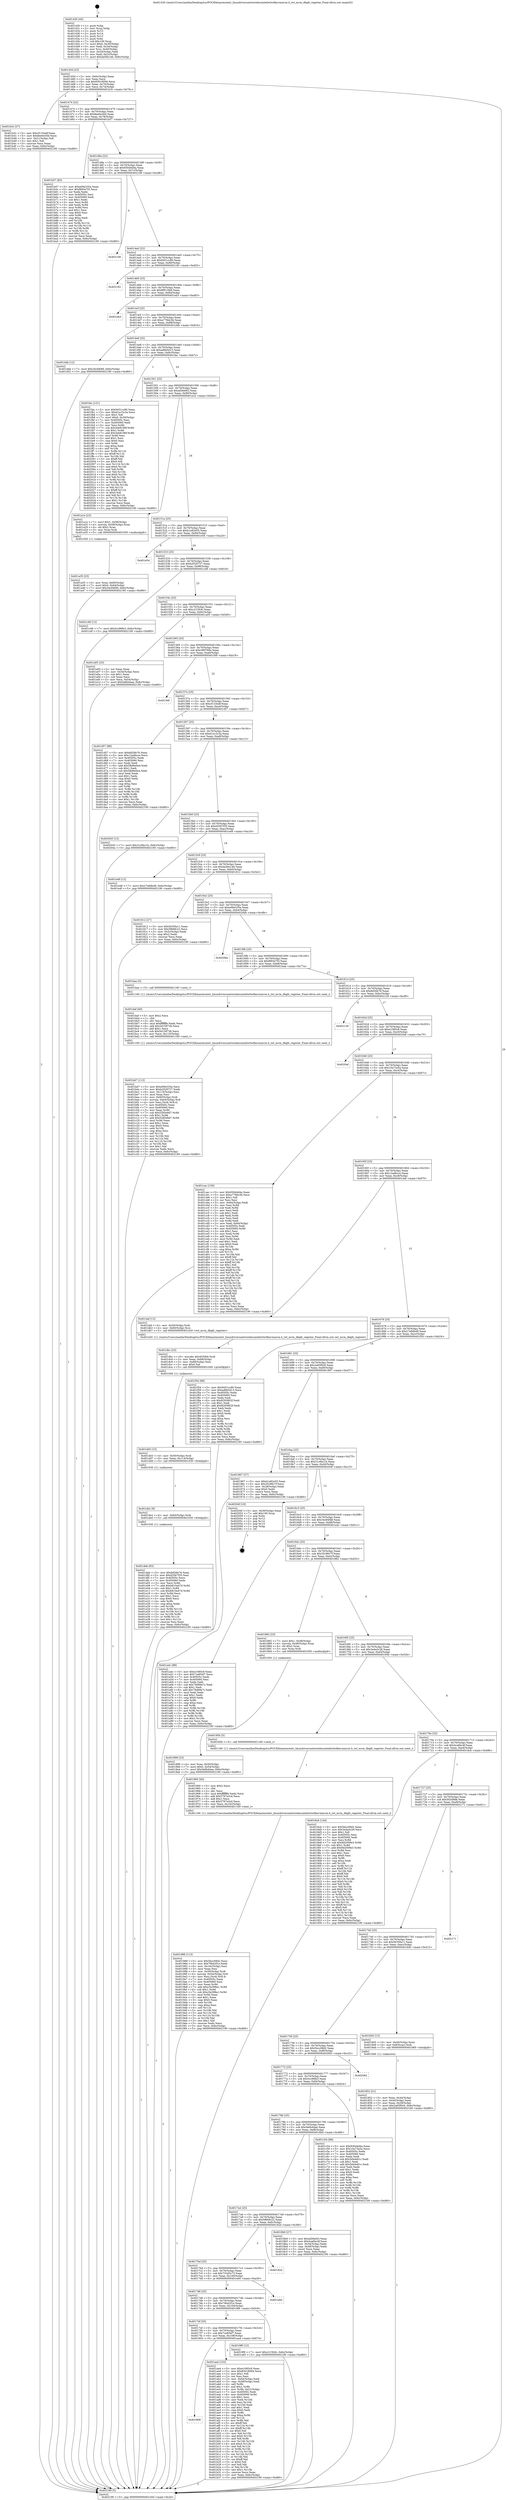 digraph "0x401430" {
  label = "0x401430 (/mnt/c/Users/mathe/Desktop/tcc/POCII/binaries/extr_linuxdriversnetwirelessinteliwlwifimvmmvm.h_iwl_mvm_dbgfs_register_Final-ollvm.out::main(0))"
  labelloc = "t"
  node[shape=record]

  Entry [label="",width=0.3,height=0.3,shape=circle,fillcolor=black,style=filled]
  "0x40145d" [label="{
     0x40145d [23]\l
     | [instrs]\l
     &nbsp;&nbsp;0x40145d \<+3\>: mov -0x6c(%rbp),%eax\l
     &nbsp;&nbsp;0x401460 \<+2\>: mov %eax,%ecx\l
     &nbsp;&nbsp;0x401462 \<+6\>: sub $0x83018094,%ecx\l
     &nbsp;&nbsp;0x401468 \<+3\>: mov %eax,-0x70(%rbp)\l
     &nbsp;&nbsp;0x40146b \<+3\>: mov %ecx,-0x74(%rbp)\l
     &nbsp;&nbsp;0x40146e \<+6\>: je 0000000000401b3c \<main+0x70c\>\l
  }"]
  "0x401b3c" [label="{
     0x401b3c [27]\l
     | [instrs]\l
     &nbsp;&nbsp;0x401b3c \<+5\>: mov $0xcf133edf,%eax\l
     &nbsp;&nbsp;0x401b41 \<+5\>: mov $0x8ee0e30d,%ecx\l
     &nbsp;&nbsp;0x401b46 \<+3\>: mov -0x21(%rbp),%dl\l
     &nbsp;&nbsp;0x401b49 \<+3\>: test $0x1,%dl\l
     &nbsp;&nbsp;0x401b4c \<+3\>: cmovne %ecx,%eax\l
     &nbsp;&nbsp;0x401b4f \<+3\>: mov %eax,-0x6c(%rbp)\l
     &nbsp;&nbsp;0x401b52 \<+5\>: jmp 0000000000402190 \<main+0xd60\>\l
  }"]
  "0x401474" [label="{
     0x401474 [22]\l
     | [instrs]\l
     &nbsp;&nbsp;0x401474 \<+5\>: jmp 0000000000401479 \<main+0x49\>\l
     &nbsp;&nbsp;0x401479 \<+3\>: mov -0x70(%rbp),%eax\l
     &nbsp;&nbsp;0x40147c \<+5\>: sub $0x8ee0e30d,%eax\l
     &nbsp;&nbsp;0x401481 \<+3\>: mov %eax,-0x78(%rbp)\l
     &nbsp;&nbsp;0x401484 \<+6\>: je 0000000000401b57 \<main+0x727\>\l
  }"]
  Exit [label="",width=0.3,height=0.3,shape=circle,fillcolor=black,style=filled,peripheries=2]
  "0x401b57" [label="{
     0x401b57 [83]\l
     | [instrs]\l
     &nbsp;&nbsp;0x401b57 \<+5\>: mov $0xe09e335a,%eax\l
     &nbsp;&nbsp;0x401b5c \<+5\>: mov $0xf893e7f3,%ecx\l
     &nbsp;&nbsp;0x401b61 \<+2\>: xor %edx,%edx\l
     &nbsp;&nbsp;0x401b63 \<+7\>: mov 0x40505c,%esi\l
     &nbsp;&nbsp;0x401b6a \<+7\>: mov 0x405060,%edi\l
     &nbsp;&nbsp;0x401b71 \<+3\>: sub $0x1,%edx\l
     &nbsp;&nbsp;0x401b74 \<+3\>: mov %esi,%r8d\l
     &nbsp;&nbsp;0x401b77 \<+3\>: add %edx,%r8d\l
     &nbsp;&nbsp;0x401b7a \<+4\>: imul %r8d,%esi\l
     &nbsp;&nbsp;0x401b7e \<+3\>: and $0x1,%esi\l
     &nbsp;&nbsp;0x401b81 \<+3\>: cmp $0x0,%esi\l
     &nbsp;&nbsp;0x401b84 \<+4\>: sete %r9b\l
     &nbsp;&nbsp;0x401b88 \<+3\>: cmp $0xa,%edi\l
     &nbsp;&nbsp;0x401b8b \<+4\>: setl %r10b\l
     &nbsp;&nbsp;0x401b8f \<+3\>: mov %r9b,%r11b\l
     &nbsp;&nbsp;0x401b92 \<+3\>: and %r10b,%r11b\l
     &nbsp;&nbsp;0x401b95 \<+3\>: xor %r10b,%r9b\l
     &nbsp;&nbsp;0x401b98 \<+3\>: or %r9b,%r11b\l
     &nbsp;&nbsp;0x401b9b \<+4\>: test $0x1,%r11b\l
     &nbsp;&nbsp;0x401b9f \<+3\>: cmovne %ecx,%eax\l
     &nbsp;&nbsp;0x401ba2 \<+3\>: mov %eax,-0x6c(%rbp)\l
     &nbsp;&nbsp;0x401ba5 \<+5\>: jmp 0000000000402190 \<main+0xd60\>\l
  }"]
  "0x40148a" [label="{
     0x40148a [22]\l
     | [instrs]\l
     &nbsp;&nbsp;0x40148a \<+5\>: jmp 000000000040148f \<main+0x5f\>\l
     &nbsp;&nbsp;0x40148f \<+3\>: mov -0x70(%rbp),%eax\l
     &nbsp;&nbsp;0x401492 \<+5\>: sub $0x930d4d4a,%eax\l
     &nbsp;&nbsp;0x401497 \<+3\>: mov %eax,-0x7c(%rbp)\l
     &nbsp;&nbsp;0x40149a \<+6\>: je 0000000000402108 \<main+0xcd8\>\l
  }"]
  "0x401deb" [label="{
     0x401deb [93]\l
     | [instrs]\l
     &nbsp;&nbsp;0x401deb \<+5\>: mov $0xfef26b76,%eax\l
     &nbsp;&nbsp;0x401df0 \<+5\>: mov $0xd3567f35,%esi\l
     &nbsp;&nbsp;0x401df5 \<+7\>: mov 0x40505c,%ecx\l
     &nbsp;&nbsp;0x401dfc \<+7\>: mov 0x405060,%edx\l
     &nbsp;&nbsp;0x401e03 \<+3\>: mov %ecx,%r8d\l
     &nbsp;&nbsp;0x401e06 \<+7\>: add $0xb810a47d,%r8d\l
     &nbsp;&nbsp;0x401e0d \<+4\>: sub $0x1,%r8d\l
     &nbsp;&nbsp;0x401e11 \<+7\>: sub $0xb810a47d,%r8d\l
     &nbsp;&nbsp;0x401e18 \<+4\>: imul %r8d,%ecx\l
     &nbsp;&nbsp;0x401e1c \<+3\>: and $0x1,%ecx\l
     &nbsp;&nbsp;0x401e1f \<+3\>: cmp $0x0,%ecx\l
     &nbsp;&nbsp;0x401e22 \<+4\>: sete %r9b\l
     &nbsp;&nbsp;0x401e26 \<+3\>: cmp $0xa,%edx\l
     &nbsp;&nbsp;0x401e29 \<+4\>: setl %r10b\l
     &nbsp;&nbsp;0x401e2d \<+3\>: mov %r9b,%r11b\l
     &nbsp;&nbsp;0x401e30 \<+3\>: and %r10b,%r11b\l
     &nbsp;&nbsp;0x401e33 \<+3\>: xor %r10b,%r9b\l
     &nbsp;&nbsp;0x401e36 \<+3\>: or %r9b,%r11b\l
     &nbsp;&nbsp;0x401e39 \<+4\>: test $0x1,%r11b\l
     &nbsp;&nbsp;0x401e3d \<+3\>: cmovne %esi,%eax\l
     &nbsp;&nbsp;0x401e40 \<+3\>: mov %eax,-0x6c(%rbp)\l
     &nbsp;&nbsp;0x401e43 \<+5\>: jmp 0000000000402190 \<main+0xd60\>\l
  }"]
  "0x402108" [label="{
     0x402108\l
  }", style=dashed]
  "0x4014a0" [label="{
     0x4014a0 [22]\l
     | [instrs]\l
     &nbsp;&nbsp;0x4014a0 \<+5\>: jmp 00000000004014a5 \<main+0x75\>\l
     &nbsp;&nbsp;0x4014a5 \<+3\>: mov -0x70(%rbp),%eax\l
     &nbsp;&nbsp;0x4014a8 \<+5\>: sub $0x9451cc80,%eax\l
     &nbsp;&nbsp;0x4014ad \<+3\>: mov %eax,-0x80(%rbp)\l
     &nbsp;&nbsp;0x4014b0 \<+6\>: je 0000000000402182 \<main+0xd52\>\l
  }"]
  "0x401de2" [label="{
     0x401de2 [9]\l
     | [instrs]\l
     &nbsp;&nbsp;0x401de2 \<+4\>: mov -0x60(%rbp),%rdi\l
     &nbsp;&nbsp;0x401de6 \<+5\>: call 0000000000401030 \<free@plt\>\l
     | [calls]\l
     &nbsp;&nbsp;0x401030 \{1\} (unknown)\l
  }"]
  "0x402182" [label="{
     0x402182\l
  }", style=dashed]
  "0x4014b6" [label="{
     0x4014b6 [25]\l
     | [instrs]\l
     &nbsp;&nbsp;0x4014b6 \<+5\>: jmp 00000000004014bb \<main+0x8b\>\l
     &nbsp;&nbsp;0x4014bb \<+3\>: mov -0x70(%rbp),%eax\l
     &nbsp;&nbsp;0x4014be \<+5\>: sub $0x9f913fe9,%eax\l
     &nbsp;&nbsp;0x4014c3 \<+6\>: mov %eax,-0x84(%rbp)\l
     &nbsp;&nbsp;0x4014c9 \<+6\>: je 0000000000401eb3 \<main+0xa83\>\l
  }"]
  "0x401dd3" [label="{
     0x401dd3 [15]\l
     | [instrs]\l
     &nbsp;&nbsp;0x401dd3 \<+4\>: mov -0x50(%rbp),%rdi\l
     &nbsp;&nbsp;0x401dd7 \<+6\>: mov %eax,-0x114(%rbp)\l
     &nbsp;&nbsp;0x401ddd \<+5\>: call 0000000000401030 \<free@plt\>\l
     | [calls]\l
     &nbsp;&nbsp;0x401030 \{1\} (unknown)\l
  }"]
  "0x401eb3" [label="{
     0x401eb3\l
  }", style=dashed]
  "0x4014cf" [label="{
     0x4014cf [25]\l
     | [instrs]\l
     &nbsp;&nbsp;0x4014cf \<+5\>: jmp 00000000004014d4 \<main+0xa4\>\l
     &nbsp;&nbsp;0x4014d4 \<+3\>: mov -0x70(%rbp),%eax\l
     &nbsp;&nbsp;0x4014d7 \<+5\>: sub $0xa778dc3b,%eax\l
     &nbsp;&nbsp;0x4014dc \<+6\>: mov %eax,-0x88(%rbp)\l
     &nbsp;&nbsp;0x4014e2 \<+6\>: je 0000000000401d4b \<main+0x91b\>\l
  }"]
  "0x401dbc" [label="{
     0x401dbc [23]\l
     | [instrs]\l
     &nbsp;&nbsp;0x401dbc \<+10\>: movabs $0x4030b6,%rdi\l
     &nbsp;&nbsp;0x401dc6 \<+3\>: mov %eax,-0x68(%rbp)\l
     &nbsp;&nbsp;0x401dc9 \<+3\>: mov -0x68(%rbp),%esi\l
     &nbsp;&nbsp;0x401dcc \<+2\>: mov $0x0,%al\l
     &nbsp;&nbsp;0x401dce \<+5\>: call 0000000000401040 \<printf@plt\>\l
     | [calls]\l
     &nbsp;&nbsp;0x401040 \{1\} (unknown)\l
  }"]
  "0x401d4b" [label="{
     0x401d4b [12]\l
     | [instrs]\l
     &nbsp;&nbsp;0x401d4b \<+7\>: movl $0x34c94f48,-0x6c(%rbp)\l
     &nbsp;&nbsp;0x401d52 \<+5\>: jmp 0000000000402190 \<main+0xd60\>\l
  }"]
  "0x4014e8" [label="{
     0x4014e8 [25]\l
     | [instrs]\l
     &nbsp;&nbsp;0x4014e8 \<+5\>: jmp 00000000004014ed \<main+0xbd\>\l
     &nbsp;&nbsp;0x4014ed \<+3\>: mov -0x70(%rbp),%eax\l
     &nbsp;&nbsp;0x4014f0 \<+5\>: sub $0xad6b5d13,%eax\l
     &nbsp;&nbsp;0x4014f5 \<+6\>: mov %eax,-0x8c(%rbp)\l
     &nbsp;&nbsp;0x4014fb \<+6\>: je 0000000000401fac \<main+0xb7c\>\l
  }"]
  "0x401bd7" [label="{
     0x401bd7 [113]\l
     | [instrs]\l
     &nbsp;&nbsp;0x401bd7 \<+5\>: mov $0xe09e335a,%ecx\l
     &nbsp;&nbsp;0x401bdc \<+5\>: mov $0xb2029727,%edx\l
     &nbsp;&nbsp;0x401be1 \<+6\>: mov -0x110(%rbp),%esi\l
     &nbsp;&nbsp;0x401be7 \<+3\>: imul %eax,%esi\l
     &nbsp;&nbsp;0x401bea \<+4\>: mov -0x60(%rbp),%rdi\l
     &nbsp;&nbsp;0x401bee \<+4\>: movslq -0x64(%rbp),%r8\l
     &nbsp;&nbsp;0x401bf2 \<+4\>: mov %esi,(%rdi,%r8,4)\l
     &nbsp;&nbsp;0x401bf6 \<+7\>: mov 0x40505c,%eax\l
     &nbsp;&nbsp;0x401bfd \<+7\>: mov 0x405060,%esi\l
     &nbsp;&nbsp;0x401c04 \<+3\>: mov %eax,%r9d\l
     &nbsp;&nbsp;0x401c07 \<+7\>: sub $0x5285e9d7,%r9d\l
     &nbsp;&nbsp;0x401c0e \<+4\>: sub $0x1,%r9d\l
     &nbsp;&nbsp;0x401c12 \<+7\>: add $0x5285e9d7,%r9d\l
     &nbsp;&nbsp;0x401c19 \<+4\>: imul %r9d,%eax\l
     &nbsp;&nbsp;0x401c1d \<+3\>: and $0x1,%eax\l
     &nbsp;&nbsp;0x401c20 \<+3\>: cmp $0x0,%eax\l
     &nbsp;&nbsp;0x401c23 \<+4\>: sete %r10b\l
     &nbsp;&nbsp;0x401c27 \<+3\>: cmp $0xa,%esi\l
     &nbsp;&nbsp;0x401c2a \<+4\>: setl %r11b\l
     &nbsp;&nbsp;0x401c2e \<+3\>: mov %r10b,%bl\l
     &nbsp;&nbsp;0x401c31 \<+3\>: and %r11b,%bl\l
     &nbsp;&nbsp;0x401c34 \<+3\>: xor %r11b,%r10b\l
     &nbsp;&nbsp;0x401c37 \<+3\>: or %r10b,%bl\l
     &nbsp;&nbsp;0x401c3a \<+3\>: test $0x1,%bl\l
     &nbsp;&nbsp;0x401c3d \<+3\>: cmovne %edx,%ecx\l
     &nbsp;&nbsp;0x401c40 \<+3\>: mov %ecx,-0x6c(%rbp)\l
     &nbsp;&nbsp;0x401c43 \<+5\>: jmp 0000000000402190 \<main+0xd60\>\l
  }"]
  "0x401fac" [label="{
     0x401fac [151]\l
     | [instrs]\l
     &nbsp;&nbsp;0x401fac \<+5\>: mov $0x9451cc80,%eax\l
     &nbsp;&nbsp;0x401fb1 \<+5\>: mov $0xd1a15c3a,%ecx\l
     &nbsp;&nbsp;0x401fb6 \<+2\>: mov $0x1,%dl\l
     &nbsp;&nbsp;0x401fb8 \<+7\>: movl $0x0,-0x30(%rbp)\l
     &nbsp;&nbsp;0x401fbf \<+7\>: mov 0x40505c,%esi\l
     &nbsp;&nbsp;0x401fc6 \<+7\>: mov 0x405060,%edi\l
     &nbsp;&nbsp;0x401fcd \<+3\>: mov %esi,%r8d\l
     &nbsp;&nbsp;0x401fd0 \<+7\>: sub $0x3eb8196f,%r8d\l
     &nbsp;&nbsp;0x401fd7 \<+4\>: sub $0x1,%r8d\l
     &nbsp;&nbsp;0x401fdb \<+7\>: add $0x3eb8196f,%r8d\l
     &nbsp;&nbsp;0x401fe2 \<+4\>: imul %r8d,%esi\l
     &nbsp;&nbsp;0x401fe6 \<+3\>: and $0x1,%esi\l
     &nbsp;&nbsp;0x401fe9 \<+3\>: cmp $0x0,%esi\l
     &nbsp;&nbsp;0x401fec \<+4\>: sete %r9b\l
     &nbsp;&nbsp;0x401ff0 \<+3\>: cmp $0xa,%edi\l
     &nbsp;&nbsp;0x401ff3 \<+4\>: setl %r10b\l
     &nbsp;&nbsp;0x401ff7 \<+3\>: mov %r9b,%r11b\l
     &nbsp;&nbsp;0x401ffa \<+4\>: xor $0xff,%r11b\l
     &nbsp;&nbsp;0x401ffe \<+3\>: mov %r10b,%bl\l
     &nbsp;&nbsp;0x402001 \<+3\>: xor $0xff,%bl\l
     &nbsp;&nbsp;0x402004 \<+3\>: xor $0x0,%dl\l
     &nbsp;&nbsp;0x402007 \<+3\>: mov %r11b,%r14b\l
     &nbsp;&nbsp;0x40200a \<+4\>: and $0x0,%r14b\l
     &nbsp;&nbsp;0x40200e \<+3\>: and %dl,%r9b\l
     &nbsp;&nbsp;0x402011 \<+3\>: mov %bl,%r15b\l
     &nbsp;&nbsp;0x402014 \<+4\>: and $0x0,%r15b\l
     &nbsp;&nbsp;0x402018 \<+3\>: and %dl,%r10b\l
     &nbsp;&nbsp;0x40201b \<+3\>: or %r9b,%r14b\l
     &nbsp;&nbsp;0x40201e \<+3\>: or %r10b,%r15b\l
     &nbsp;&nbsp;0x402021 \<+3\>: xor %r15b,%r14b\l
     &nbsp;&nbsp;0x402024 \<+3\>: or %bl,%r11b\l
     &nbsp;&nbsp;0x402027 \<+4\>: xor $0xff,%r11b\l
     &nbsp;&nbsp;0x40202b \<+3\>: or $0x0,%dl\l
     &nbsp;&nbsp;0x40202e \<+3\>: and %dl,%r11b\l
     &nbsp;&nbsp;0x402031 \<+3\>: or %r11b,%r14b\l
     &nbsp;&nbsp;0x402034 \<+4\>: test $0x1,%r14b\l
     &nbsp;&nbsp;0x402038 \<+3\>: cmovne %ecx,%eax\l
     &nbsp;&nbsp;0x40203b \<+3\>: mov %eax,-0x6c(%rbp)\l
     &nbsp;&nbsp;0x40203e \<+5\>: jmp 0000000000402190 \<main+0xd60\>\l
  }"]
  "0x401501" [label="{
     0x401501 [25]\l
     | [instrs]\l
     &nbsp;&nbsp;0x401501 \<+5\>: jmp 0000000000401506 \<main+0xd6\>\l
     &nbsp;&nbsp;0x401506 \<+3\>: mov -0x70(%rbp),%eax\l
     &nbsp;&nbsp;0x401509 \<+5\>: sub $0xaf26ef43,%eax\l
     &nbsp;&nbsp;0x40150e \<+6\>: mov %eax,-0x90(%rbp)\l
     &nbsp;&nbsp;0x401514 \<+6\>: je 0000000000401a1e \<main+0x5ee\>\l
  }"]
  "0x401baf" [label="{
     0x401baf [40]\l
     | [instrs]\l
     &nbsp;&nbsp;0x401baf \<+5\>: mov $0x2,%ecx\l
     &nbsp;&nbsp;0x401bb4 \<+1\>: cltd\l
     &nbsp;&nbsp;0x401bb5 \<+2\>: idiv %ecx\l
     &nbsp;&nbsp;0x401bb7 \<+6\>: imul $0xfffffffe,%edx,%ecx\l
     &nbsp;&nbsp;0x401bbd \<+6\>: add $0x5d158736,%ecx\l
     &nbsp;&nbsp;0x401bc3 \<+3\>: add $0x1,%ecx\l
     &nbsp;&nbsp;0x401bc6 \<+6\>: sub $0x5d158736,%ecx\l
     &nbsp;&nbsp;0x401bcc \<+6\>: mov %ecx,-0x110(%rbp)\l
     &nbsp;&nbsp;0x401bd2 \<+5\>: call 0000000000401160 \<next_i\>\l
     | [calls]\l
     &nbsp;&nbsp;0x401160 \{1\} (/mnt/c/Users/mathe/Desktop/tcc/POCII/binaries/extr_linuxdriversnetwirelessinteliwlwifimvmmvm.h_iwl_mvm_dbgfs_register_Final-ollvm.out::next_i)\l
  }"]
  "0x401a1e" [label="{
     0x401a1e [23]\l
     | [instrs]\l
     &nbsp;&nbsp;0x401a1e \<+7\>: movl $0x1,-0x58(%rbp)\l
     &nbsp;&nbsp;0x401a25 \<+4\>: movslq -0x58(%rbp),%rax\l
     &nbsp;&nbsp;0x401a29 \<+4\>: shl $0x2,%rax\l
     &nbsp;&nbsp;0x401a2d \<+3\>: mov %rax,%rdi\l
     &nbsp;&nbsp;0x401a30 \<+5\>: call 0000000000401050 \<malloc@plt\>\l
     | [calls]\l
     &nbsp;&nbsp;0x401050 \{1\} (unknown)\l
  }"]
  "0x40151a" [label="{
     0x40151a [25]\l
     | [instrs]\l
     &nbsp;&nbsp;0x40151a \<+5\>: jmp 000000000040151f \<main+0xef\>\l
     &nbsp;&nbsp;0x40151f \<+3\>: mov -0x70(%rbp),%eax\l
     &nbsp;&nbsp;0x401522 \<+5\>: sub $0xb1a82e55,%eax\l
     &nbsp;&nbsp;0x401527 \<+6\>: mov %eax,-0x94(%rbp)\l
     &nbsp;&nbsp;0x40152d \<+6\>: je 0000000000401e54 \<main+0xa24\>\l
  }"]
  "0x401808" [label="{
     0x401808\l
  }", style=dashed]
  "0x401e54" [label="{
     0x401e54\l
  }", style=dashed]
  "0x401533" [label="{
     0x401533 [25]\l
     | [instrs]\l
     &nbsp;&nbsp;0x401533 \<+5\>: jmp 0000000000401538 \<main+0x108\>\l
     &nbsp;&nbsp;0x401538 \<+3\>: mov -0x70(%rbp),%eax\l
     &nbsp;&nbsp;0x40153b \<+5\>: sub $0xb2029727,%eax\l
     &nbsp;&nbsp;0x401540 \<+6\>: mov %eax,-0x98(%rbp)\l
     &nbsp;&nbsp;0x401546 \<+6\>: je 0000000000401c48 \<main+0x818\>\l
  }"]
  "0x401aa4" [label="{
     0x401aa4 [152]\l
     | [instrs]\l
     &nbsp;&nbsp;0x401aa4 \<+5\>: mov $0xe1085c9,%eax\l
     &nbsp;&nbsp;0x401aa9 \<+5\>: mov $0x83018094,%ecx\l
     &nbsp;&nbsp;0x401aae \<+2\>: mov $0x1,%dl\l
     &nbsp;&nbsp;0x401ab0 \<+2\>: xor %esi,%esi\l
     &nbsp;&nbsp;0x401ab2 \<+3\>: mov -0x64(%rbp),%edi\l
     &nbsp;&nbsp;0x401ab5 \<+3\>: cmp -0x58(%rbp),%edi\l
     &nbsp;&nbsp;0x401ab8 \<+4\>: setl %r8b\l
     &nbsp;&nbsp;0x401abc \<+4\>: and $0x1,%r8b\l
     &nbsp;&nbsp;0x401ac0 \<+4\>: mov %r8b,-0x21(%rbp)\l
     &nbsp;&nbsp;0x401ac4 \<+7\>: mov 0x40505c,%edi\l
     &nbsp;&nbsp;0x401acb \<+8\>: mov 0x405060,%r9d\l
     &nbsp;&nbsp;0x401ad3 \<+3\>: sub $0x1,%esi\l
     &nbsp;&nbsp;0x401ad6 \<+3\>: mov %edi,%r10d\l
     &nbsp;&nbsp;0x401ad9 \<+3\>: add %esi,%r10d\l
     &nbsp;&nbsp;0x401adc \<+4\>: imul %r10d,%edi\l
     &nbsp;&nbsp;0x401ae0 \<+3\>: and $0x1,%edi\l
     &nbsp;&nbsp;0x401ae3 \<+3\>: cmp $0x0,%edi\l
     &nbsp;&nbsp;0x401ae6 \<+4\>: sete %r8b\l
     &nbsp;&nbsp;0x401aea \<+4\>: cmp $0xa,%r9d\l
     &nbsp;&nbsp;0x401aee \<+4\>: setl %r11b\l
     &nbsp;&nbsp;0x401af2 \<+3\>: mov %r8b,%bl\l
     &nbsp;&nbsp;0x401af5 \<+3\>: xor $0xff,%bl\l
     &nbsp;&nbsp;0x401af8 \<+3\>: mov %r11b,%r14b\l
     &nbsp;&nbsp;0x401afb \<+4\>: xor $0xff,%r14b\l
     &nbsp;&nbsp;0x401aff \<+3\>: xor $0x0,%dl\l
     &nbsp;&nbsp;0x401b02 \<+3\>: mov %bl,%r15b\l
     &nbsp;&nbsp;0x401b05 \<+4\>: and $0x0,%r15b\l
     &nbsp;&nbsp;0x401b09 \<+3\>: and %dl,%r8b\l
     &nbsp;&nbsp;0x401b0c \<+3\>: mov %r14b,%r12b\l
     &nbsp;&nbsp;0x401b0f \<+4\>: and $0x0,%r12b\l
     &nbsp;&nbsp;0x401b13 \<+3\>: and %dl,%r11b\l
     &nbsp;&nbsp;0x401b16 \<+3\>: or %r8b,%r15b\l
     &nbsp;&nbsp;0x401b19 \<+3\>: or %r11b,%r12b\l
     &nbsp;&nbsp;0x401b1c \<+3\>: xor %r12b,%r15b\l
     &nbsp;&nbsp;0x401b1f \<+3\>: or %r14b,%bl\l
     &nbsp;&nbsp;0x401b22 \<+3\>: xor $0xff,%bl\l
     &nbsp;&nbsp;0x401b25 \<+3\>: or $0x0,%dl\l
     &nbsp;&nbsp;0x401b28 \<+2\>: and %dl,%bl\l
     &nbsp;&nbsp;0x401b2a \<+3\>: or %bl,%r15b\l
     &nbsp;&nbsp;0x401b2d \<+4\>: test $0x1,%r15b\l
     &nbsp;&nbsp;0x401b31 \<+3\>: cmovne %ecx,%eax\l
     &nbsp;&nbsp;0x401b34 \<+3\>: mov %eax,-0x6c(%rbp)\l
     &nbsp;&nbsp;0x401b37 \<+5\>: jmp 0000000000402190 \<main+0xd60\>\l
  }"]
  "0x401c48" [label="{
     0x401c48 [12]\l
     | [instrs]\l
     &nbsp;&nbsp;0x401c48 \<+7\>: movl $0x5cc96fe3,-0x6c(%rbp)\l
     &nbsp;&nbsp;0x401c4f \<+5\>: jmp 0000000000402190 \<main+0xd60\>\l
  }"]
  "0x40154c" [label="{
     0x40154c [25]\l
     | [instrs]\l
     &nbsp;&nbsp;0x40154c \<+5\>: jmp 0000000000401551 \<main+0x121\>\l
     &nbsp;&nbsp;0x401551 \<+3\>: mov -0x70(%rbp),%eax\l
     &nbsp;&nbsp;0x401554 \<+5\>: sub $0xc215fcfc,%eax\l
     &nbsp;&nbsp;0x401559 \<+6\>: mov %eax,-0x9c(%rbp)\l
     &nbsp;&nbsp;0x40155f \<+6\>: je 0000000000401a05 \<main+0x5d5\>\l
  }"]
  "0x401a35" [label="{
     0x401a35 [23]\l
     | [instrs]\l
     &nbsp;&nbsp;0x401a35 \<+4\>: mov %rax,-0x60(%rbp)\l
     &nbsp;&nbsp;0x401a39 \<+7\>: movl $0x0,-0x64(%rbp)\l
     &nbsp;&nbsp;0x401a40 \<+7\>: movl $0x34c94f48,-0x6c(%rbp)\l
     &nbsp;&nbsp;0x401a47 \<+5\>: jmp 0000000000402190 \<main+0xd60\>\l
  }"]
  "0x401a05" [label="{
     0x401a05 [25]\l
     | [instrs]\l
     &nbsp;&nbsp;0x401a05 \<+2\>: xor %eax,%eax\l
     &nbsp;&nbsp;0x401a07 \<+3\>: mov -0x54(%rbp),%ecx\l
     &nbsp;&nbsp;0x401a0a \<+3\>: sub $0x1,%eax\l
     &nbsp;&nbsp;0x401a0d \<+2\>: sub %eax,%ecx\l
     &nbsp;&nbsp;0x401a0f \<+3\>: mov %ecx,-0x54(%rbp)\l
     &nbsp;&nbsp;0x401a12 \<+7\>: movl $0x5e6b44ae,-0x6c(%rbp)\l
     &nbsp;&nbsp;0x401a19 \<+5\>: jmp 0000000000402190 \<main+0xd60\>\l
  }"]
  "0x401565" [label="{
     0x401565 [25]\l
     | [instrs]\l
     &nbsp;&nbsp;0x401565 \<+5\>: jmp 000000000040156a \<main+0x13a\>\l
     &nbsp;&nbsp;0x40156a \<+3\>: mov -0x70(%rbp),%eax\l
     &nbsp;&nbsp;0x40156d \<+5\>: sub $0xc99f780e,%eax\l
     &nbsp;&nbsp;0x401572 \<+6\>: mov %eax,-0xa0(%rbp)\l
     &nbsp;&nbsp;0x401578 \<+6\>: je 0000000000401f48 \<main+0xb18\>\l
  }"]
  "0x4017ef" [label="{
     0x4017ef [25]\l
     | [instrs]\l
     &nbsp;&nbsp;0x4017ef \<+5\>: jmp 00000000004017f4 \<main+0x3c4\>\l
     &nbsp;&nbsp;0x4017f4 \<+3\>: mov -0x70(%rbp),%eax\l
     &nbsp;&nbsp;0x4017f7 \<+5\>: sub $0x7ce85ef7,%eax\l
     &nbsp;&nbsp;0x4017fc \<+6\>: mov %eax,-0x108(%rbp)\l
     &nbsp;&nbsp;0x401802 \<+6\>: je 0000000000401aa4 \<main+0x674\>\l
  }"]
  "0x401f48" [label="{
     0x401f48\l
  }", style=dashed]
  "0x40157e" [label="{
     0x40157e [25]\l
     | [instrs]\l
     &nbsp;&nbsp;0x40157e \<+5\>: jmp 0000000000401583 \<main+0x153\>\l
     &nbsp;&nbsp;0x401583 \<+3\>: mov -0x70(%rbp),%eax\l
     &nbsp;&nbsp;0x401586 \<+5\>: sub $0xcf133edf,%eax\l
     &nbsp;&nbsp;0x40158b \<+6\>: mov %eax,-0xa4(%rbp)\l
     &nbsp;&nbsp;0x401591 \<+6\>: je 0000000000401d57 \<main+0x927\>\l
  }"]
  "0x4019f9" [label="{
     0x4019f9 [12]\l
     | [instrs]\l
     &nbsp;&nbsp;0x4019f9 \<+7\>: movl $0xc215fcfc,-0x6c(%rbp)\l
     &nbsp;&nbsp;0x401a00 \<+5\>: jmp 0000000000402190 \<main+0xd60\>\l
  }"]
  "0x401d57" [label="{
     0x401d57 [88]\l
     | [instrs]\l
     &nbsp;&nbsp;0x401d57 \<+5\>: mov $0xfef26b76,%eax\l
     &nbsp;&nbsp;0x401d5c \<+5\>: mov $0x12adbcce,%ecx\l
     &nbsp;&nbsp;0x401d61 \<+7\>: mov 0x40505c,%edx\l
     &nbsp;&nbsp;0x401d68 \<+7\>: mov 0x405060,%esi\l
     &nbsp;&nbsp;0x401d6f \<+2\>: mov %edx,%edi\l
     &nbsp;&nbsp;0x401d71 \<+6\>: add $0x58d9e0e4,%edi\l
     &nbsp;&nbsp;0x401d77 \<+3\>: sub $0x1,%edi\l
     &nbsp;&nbsp;0x401d7a \<+6\>: sub $0x58d9e0e4,%edi\l
     &nbsp;&nbsp;0x401d80 \<+3\>: imul %edi,%edx\l
     &nbsp;&nbsp;0x401d83 \<+3\>: and $0x1,%edx\l
     &nbsp;&nbsp;0x401d86 \<+3\>: cmp $0x0,%edx\l
     &nbsp;&nbsp;0x401d89 \<+4\>: sete %r8b\l
     &nbsp;&nbsp;0x401d8d \<+3\>: cmp $0xa,%esi\l
     &nbsp;&nbsp;0x401d90 \<+4\>: setl %r9b\l
     &nbsp;&nbsp;0x401d94 \<+3\>: mov %r8b,%r10b\l
     &nbsp;&nbsp;0x401d97 \<+3\>: and %r9b,%r10b\l
     &nbsp;&nbsp;0x401d9a \<+3\>: xor %r9b,%r8b\l
     &nbsp;&nbsp;0x401d9d \<+3\>: or %r8b,%r10b\l
     &nbsp;&nbsp;0x401da0 \<+4\>: test $0x1,%r10b\l
     &nbsp;&nbsp;0x401da4 \<+3\>: cmovne %ecx,%eax\l
     &nbsp;&nbsp;0x401da7 \<+3\>: mov %eax,-0x6c(%rbp)\l
     &nbsp;&nbsp;0x401daa \<+5\>: jmp 0000000000402190 \<main+0xd60\>\l
  }"]
  "0x401597" [label="{
     0x401597 [25]\l
     | [instrs]\l
     &nbsp;&nbsp;0x401597 \<+5\>: jmp 000000000040159c \<main+0x16c\>\l
     &nbsp;&nbsp;0x40159c \<+3\>: mov -0x70(%rbp),%eax\l
     &nbsp;&nbsp;0x40159f \<+5\>: sub $0xd1a15c3a,%eax\l
     &nbsp;&nbsp;0x4015a4 \<+6\>: mov %eax,-0xa8(%rbp)\l
     &nbsp;&nbsp;0x4015aa \<+6\>: je 0000000000402043 \<main+0xc13\>\l
  }"]
  "0x4017d6" [label="{
     0x4017d6 [25]\l
     | [instrs]\l
     &nbsp;&nbsp;0x4017d6 \<+5\>: jmp 00000000004017db \<main+0x3ab\>\l
     &nbsp;&nbsp;0x4017db \<+3\>: mov -0x70(%rbp),%eax\l
     &nbsp;&nbsp;0x4017de \<+5\>: sub $0x79b42f1e,%eax\l
     &nbsp;&nbsp;0x4017e3 \<+6\>: mov %eax,-0x104(%rbp)\l
     &nbsp;&nbsp;0x4017e9 \<+6\>: je 00000000004019f9 \<main+0x5c9\>\l
  }"]
  "0x402043" [label="{
     0x402043 [12]\l
     | [instrs]\l
     &nbsp;&nbsp;0x402043 \<+7\>: movl $0x31c6bc1b,-0x6c(%rbp)\l
     &nbsp;&nbsp;0x40204a \<+5\>: jmp 0000000000402190 \<main+0xd60\>\l
  }"]
  "0x4015b0" [label="{
     0x4015b0 [25]\l
     | [instrs]\l
     &nbsp;&nbsp;0x4015b0 \<+5\>: jmp 00000000004015b5 \<main+0x185\>\l
     &nbsp;&nbsp;0x4015b5 \<+3\>: mov -0x70(%rbp),%eax\l
     &nbsp;&nbsp;0x4015b8 \<+5\>: sub $0xd3567f35,%eax\l
     &nbsp;&nbsp;0x4015bd \<+6\>: mov %eax,-0xac(%rbp)\l
     &nbsp;&nbsp;0x4015c3 \<+6\>: je 0000000000401e48 \<main+0xa18\>\l
  }"]
  "0x401e60" [label="{
     0x401e60\l
  }", style=dashed]
  "0x401e48" [label="{
     0x401e48 [12]\l
     | [instrs]\l
     &nbsp;&nbsp;0x401e48 \<+7\>: movl $0x27e8db49,-0x6c(%rbp)\l
     &nbsp;&nbsp;0x401e4f \<+5\>: jmp 0000000000402190 \<main+0xd60\>\l
  }"]
  "0x4015c9" [label="{
     0x4015c9 [25]\l
     | [instrs]\l
     &nbsp;&nbsp;0x4015c9 \<+5\>: jmp 00000000004015ce \<main+0x19e\>\l
     &nbsp;&nbsp;0x4015ce \<+3\>: mov -0x70(%rbp),%eax\l
     &nbsp;&nbsp;0x4015d1 \<+5\>: sub $0xda56e146,%eax\l
     &nbsp;&nbsp;0x4015d6 \<+6\>: mov %eax,-0xb0(%rbp)\l
     &nbsp;&nbsp;0x4015dc \<+6\>: je 0000000000401812 \<main+0x3e2\>\l
  }"]
  "0x4017bd" [label="{
     0x4017bd [25]\l
     | [instrs]\l
     &nbsp;&nbsp;0x4017bd \<+5\>: jmp 00000000004017c2 \<main+0x392\>\l
     &nbsp;&nbsp;0x4017c2 \<+3\>: mov -0x70(%rbp),%eax\l
     &nbsp;&nbsp;0x4017c5 \<+5\>: sub $0x732d5c73,%eax\l
     &nbsp;&nbsp;0x4017ca \<+6\>: mov %eax,-0x100(%rbp)\l
     &nbsp;&nbsp;0x4017d0 \<+6\>: je 0000000000401e60 \<main+0xa30\>\l
  }"]
  "0x401812" [label="{
     0x401812 [27]\l
     | [instrs]\l
     &nbsp;&nbsp;0x401812 \<+5\>: mov $0x5b35fa11,%eax\l
     &nbsp;&nbsp;0x401817 \<+5\>: mov $0x5f669c22,%ecx\l
     &nbsp;&nbsp;0x40181c \<+3\>: mov -0x2c(%rbp),%edx\l
     &nbsp;&nbsp;0x40181f \<+3\>: cmp $0x2,%edx\l
     &nbsp;&nbsp;0x401822 \<+3\>: cmovne %ecx,%eax\l
     &nbsp;&nbsp;0x401825 \<+3\>: mov %eax,-0x6c(%rbp)\l
     &nbsp;&nbsp;0x401828 \<+5\>: jmp 0000000000402190 \<main+0xd60\>\l
  }"]
  "0x4015e2" [label="{
     0x4015e2 [25]\l
     | [instrs]\l
     &nbsp;&nbsp;0x4015e2 \<+5\>: jmp 00000000004015e7 \<main+0x1b7\>\l
     &nbsp;&nbsp;0x4015e7 \<+3\>: mov -0x70(%rbp),%eax\l
     &nbsp;&nbsp;0x4015ea \<+5\>: sub $0xe09e335a,%eax\l
     &nbsp;&nbsp;0x4015ef \<+6\>: mov %eax,-0xb4(%rbp)\l
     &nbsp;&nbsp;0x4015f5 \<+6\>: je 00000000004020bb \<main+0xc8b\>\l
  }"]
  "0x402190" [label="{
     0x402190 [5]\l
     | [instrs]\l
     &nbsp;&nbsp;0x402190 \<+5\>: jmp 000000000040145d \<main+0x2d\>\l
  }"]
  "0x401430" [label="{
     0x401430 [45]\l
     | [instrs]\l
     &nbsp;&nbsp;0x401430 \<+1\>: push %rbp\l
     &nbsp;&nbsp;0x401431 \<+3\>: mov %rsp,%rbp\l
     &nbsp;&nbsp;0x401434 \<+2\>: push %r15\l
     &nbsp;&nbsp;0x401436 \<+2\>: push %r14\l
     &nbsp;&nbsp;0x401438 \<+2\>: push %r12\l
     &nbsp;&nbsp;0x40143a \<+1\>: push %rbx\l
     &nbsp;&nbsp;0x40143b \<+7\>: sub $0x100,%rsp\l
     &nbsp;&nbsp;0x401442 \<+7\>: movl $0x0,-0x30(%rbp)\l
     &nbsp;&nbsp;0x401449 \<+3\>: mov %edi,-0x34(%rbp)\l
     &nbsp;&nbsp;0x40144c \<+4\>: mov %rsi,-0x40(%rbp)\l
     &nbsp;&nbsp;0x401450 \<+3\>: mov -0x34(%rbp),%edi\l
     &nbsp;&nbsp;0x401453 \<+3\>: mov %edi,-0x2c(%rbp)\l
     &nbsp;&nbsp;0x401456 \<+7\>: movl $0xda56e146,-0x6c(%rbp)\l
  }"]
  "0x40182d" [label="{
     0x40182d\l
  }", style=dashed]
  "0x4020bb" [label="{
     0x4020bb\l
  }", style=dashed]
  "0x4015fb" [label="{
     0x4015fb [25]\l
     | [instrs]\l
     &nbsp;&nbsp;0x4015fb \<+5\>: jmp 0000000000401600 \<main+0x1d0\>\l
     &nbsp;&nbsp;0x401600 \<+3\>: mov -0x70(%rbp),%eax\l
     &nbsp;&nbsp;0x401603 \<+5\>: sub $0xf893e7f3,%eax\l
     &nbsp;&nbsp;0x401608 \<+6\>: mov %eax,-0xb8(%rbp)\l
     &nbsp;&nbsp;0x40160e \<+6\>: je 0000000000401baa \<main+0x77a\>\l
  }"]
  "0x401988" [label="{
     0x401988 [113]\l
     | [instrs]\l
     &nbsp;&nbsp;0x401988 \<+5\>: mov $0x5bcc08d2,%ecx\l
     &nbsp;&nbsp;0x40198d \<+5\>: mov $0x79b42f1e,%edx\l
     &nbsp;&nbsp;0x401992 \<+6\>: mov -0x10c(%rbp),%esi\l
     &nbsp;&nbsp;0x401998 \<+3\>: imul %eax,%esi\l
     &nbsp;&nbsp;0x40199b \<+4\>: mov -0x50(%rbp),%rdi\l
     &nbsp;&nbsp;0x40199f \<+4\>: movslq -0x54(%rbp),%r8\l
     &nbsp;&nbsp;0x4019a3 \<+4\>: mov %esi,(%rdi,%r8,4)\l
     &nbsp;&nbsp;0x4019a7 \<+7\>: mov 0x40505c,%eax\l
     &nbsp;&nbsp;0x4019ae \<+7\>: mov 0x405060,%esi\l
     &nbsp;&nbsp;0x4019b5 \<+3\>: mov %eax,%r9d\l
     &nbsp;&nbsp;0x4019b8 \<+7\>: add $0xc5e398a1,%r9d\l
     &nbsp;&nbsp;0x4019bf \<+4\>: sub $0x1,%r9d\l
     &nbsp;&nbsp;0x4019c3 \<+7\>: sub $0xc5e398a1,%r9d\l
     &nbsp;&nbsp;0x4019ca \<+4\>: imul %r9d,%eax\l
     &nbsp;&nbsp;0x4019ce \<+3\>: and $0x1,%eax\l
     &nbsp;&nbsp;0x4019d1 \<+3\>: cmp $0x0,%eax\l
     &nbsp;&nbsp;0x4019d4 \<+4\>: sete %r10b\l
     &nbsp;&nbsp;0x4019d8 \<+3\>: cmp $0xa,%esi\l
     &nbsp;&nbsp;0x4019db \<+4\>: setl %r11b\l
     &nbsp;&nbsp;0x4019df \<+3\>: mov %r10b,%bl\l
     &nbsp;&nbsp;0x4019e2 \<+3\>: and %r11b,%bl\l
     &nbsp;&nbsp;0x4019e5 \<+3\>: xor %r11b,%r10b\l
     &nbsp;&nbsp;0x4019e8 \<+3\>: or %r10b,%bl\l
     &nbsp;&nbsp;0x4019eb \<+3\>: test $0x1,%bl\l
     &nbsp;&nbsp;0x4019ee \<+3\>: cmovne %edx,%ecx\l
     &nbsp;&nbsp;0x4019f1 \<+3\>: mov %ecx,-0x6c(%rbp)\l
     &nbsp;&nbsp;0x4019f4 \<+5\>: jmp 0000000000402190 \<main+0xd60\>\l
  }"]
  "0x401baa" [label="{
     0x401baa [5]\l
     | [instrs]\l
     &nbsp;&nbsp;0x401baa \<+5\>: call 0000000000401160 \<next_i\>\l
     | [calls]\l
     &nbsp;&nbsp;0x401160 \{1\} (/mnt/c/Users/mathe/Desktop/tcc/POCII/binaries/extr_linuxdriversnetwirelessinteliwlwifimvmmvm.h_iwl_mvm_dbgfs_register_Final-ollvm.out::next_i)\l
  }"]
  "0x401614" [label="{
     0x401614 [25]\l
     | [instrs]\l
     &nbsp;&nbsp;0x401614 \<+5\>: jmp 0000000000401619 \<main+0x1e9\>\l
     &nbsp;&nbsp;0x401619 \<+3\>: mov -0x70(%rbp),%eax\l
     &nbsp;&nbsp;0x40161c \<+5\>: sub $0xfef26b76,%eax\l
     &nbsp;&nbsp;0x401621 \<+6\>: mov %eax,-0xbc(%rbp)\l
     &nbsp;&nbsp;0x401627 \<+6\>: je 0000000000402129 \<main+0xcf9\>\l
  }"]
  "0x401960" [label="{
     0x401960 [40]\l
     | [instrs]\l
     &nbsp;&nbsp;0x401960 \<+5\>: mov $0x2,%ecx\l
     &nbsp;&nbsp;0x401965 \<+1\>: cltd\l
     &nbsp;&nbsp;0x401966 \<+2\>: idiv %ecx\l
     &nbsp;&nbsp;0x401968 \<+6\>: imul $0xfffffffe,%edx,%ecx\l
     &nbsp;&nbsp;0x40196e \<+6\>: add $0x5797a3cd,%ecx\l
     &nbsp;&nbsp;0x401974 \<+3\>: add $0x1,%ecx\l
     &nbsp;&nbsp;0x401977 \<+6\>: sub $0x5797a3cd,%ecx\l
     &nbsp;&nbsp;0x40197d \<+6\>: mov %ecx,-0x10c(%rbp)\l
     &nbsp;&nbsp;0x401983 \<+5\>: call 0000000000401160 \<next_i\>\l
     | [calls]\l
     &nbsp;&nbsp;0x401160 \{1\} (/mnt/c/Users/mathe/Desktop/tcc/POCII/binaries/extr_linuxdriversnetwirelessinteliwlwifimvmmvm.h_iwl_mvm_dbgfs_register_Final-ollvm.out::next_i)\l
  }"]
  "0x402129" [label="{
     0x402129\l
  }", style=dashed]
  "0x40162d" [label="{
     0x40162d [25]\l
     | [instrs]\l
     &nbsp;&nbsp;0x40162d \<+5\>: jmp 0000000000401632 \<main+0x202\>\l
     &nbsp;&nbsp;0x401632 \<+3\>: mov -0x70(%rbp),%eax\l
     &nbsp;&nbsp;0x401635 \<+5\>: sub $0xe1085c9,%eax\l
     &nbsp;&nbsp;0x40163a \<+6\>: mov %eax,-0xc0(%rbp)\l
     &nbsp;&nbsp;0x401640 \<+6\>: je 00000000004020af \<main+0xc7f\>\l
  }"]
  "0x4017a4" [label="{
     0x4017a4 [25]\l
     | [instrs]\l
     &nbsp;&nbsp;0x4017a4 \<+5\>: jmp 00000000004017a9 \<main+0x379\>\l
     &nbsp;&nbsp;0x4017a9 \<+3\>: mov -0x70(%rbp),%eax\l
     &nbsp;&nbsp;0x4017ac \<+5\>: sub $0x5f669c22,%eax\l
     &nbsp;&nbsp;0x4017b1 \<+6\>: mov %eax,-0xfc(%rbp)\l
     &nbsp;&nbsp;0x4017b7 \<+6\>: je 000000000040182d \<main+0x3fd\>\l
  }"]
  "0x4020af" [label="{
     0x4020af\l
  }", style=dashed]
  "0x401646" [label="{
     0x401646 [25]\l
     | [instrs]\l
     &nbsp;&nbsp;0x401646 \<+5\>: jmp 000000000040164b \<main+0x21b\>\l
     &nbsp;&nbsp;0x40164b \<+3\>: mov -0x70(%rbp),%eax\l
     &nbsp;&nbsp;0x40164e \<+5\>: sub $0x10a73a5a,%eax\l
     &nbsp;&nbsp;0x401653 \<+6\>: mov %eax,-0xc4(%rbp)\l
     &nbsp;&nbsp;0x401659 \<+6\>: je 0000000000401cac \<main+0x87c\>\l
  }"]
  "0x4018b0" [label="{
     0x4018b0 [27]\l
     | [instrs]\l
     &nbsp;&nbsp;0x4018b0 \<+5\>: mov $0xaf26ef43,%eax\l
     &nbsp;&nbsp;0x4018b5 \<+5\>: mov $0x4ca6bc4f,%ecx\l
     &nbsp;&nbsp;0x4018ba \<+3\>: mov -0x54(%rbp),%edx\l
     &nbsp;&nbsp;0x4018bd \<+3\>: cmp -0x48(%rbp),%edx\l
     &nbsp;&nbsp;0x4018c0 \<+3\>: cmovl %ecx,%eax\l
     &nbsp;&nbsp;0x4018c3 \<+3\>: mov %eax,-0x6c(%rbp)\l
     &nbsp;&nbsp;0x4018c6 \<+5\>: jmp 0000000000402190 \<main+0xd60\>\l
  }"]
  "0x401cac" [label="{
     0x401cac [159]\l
     | [instrs]\l
     &nbsp;&nbsp;0x401cac \<+5\>: mov $0x930d4d4a,%eax\l
     &nbsp;&nbsp;0x401cb1 \<+5\>: mov $0xa778dc3b,%ecx\l
     &nbsp;&nbsp;0x401cb6 \<+2\>: mov $0x1,%dl\l
     &nbsp;&nbsp;0x401cb8 \<+2\>: xor %esi,%esi\l
     &nbsp;&nbsp;0x401cba \<+3\>: mov -0x64(%rbp),%edi\l
     &nbsp;&nbsp;0x401cbd \<+3\>: mov %esi,%r8d\l
     &nbsp;&nbsp;0x401cc0 \<+3\>: sub %edi,%r8d\l
     &nbsp;&nbsp;0x401cc3 \<+2\>: mov %esi,%edi\l
     &nbsp;&nbsp;0x401cc5 \<+3\>: sub $0x1,%edi\l
     &nbsp;&nbsp;0x401cc8 \<+3\>: add %edi,%r8d\l
     &nbsp;&nbsp;0x401ccb \<+2\>: mov %esi,%edi\l
     &nbsp;&nbsp;0x401ccd \<+3\>: sub %r8d,%edi\l
     &nbsp;&nbsp;0x401cd0 \<+3\>: mov %edi,-0x64(%rbp)\l
     &nbsp;&nbsp;0x401cd3 \<+7\>: mov 0x40505c,%edi\l
     &nbsp;&nbsp;0x401cda \<+8\>: mov 0x405060,%r8d\l
     &nbsp;&nbsp;0x401ce2 \<+3\>: sub $0x1,%esi\l
     &nbsp;&nbsp;0x401ce5 \<+3\>: mov %edi,%r9d\l
     &nbsp;&nbsp;0x401ce8 \<+3\>: add %esi,%r9d\l
     &nbsp;&nbsp;0x401ceb \<+4\>: imul %r9d,%edi\l
     &nbsp;&nbsp;0x401cef \<+3\>: and $0x1,%edi\l
     &nbsp;&nbsp;0x401cf2 \<+3\>: cmp $0x0,%edi\l
     &nbsp;&nbsp;0x401cf5 \<+4\>: sete %r10b\l
     &nbsp;&nbsp;0x401cf9 \<+4\>: cmp $0xa,%r8d\l
     &nbsp;&nbsp;0x401cfd \<+4\>: setl %r11b\l
     &nbsp;&nbsp;0x401d01 \<+3\>: mov %r10b,%bl\l
     &nbsp;&nbsp;0x401d04 \<+3\>: xor $0xff,%bl\l
     &nbsp;&nbsp;0x401d07 \<+3\>: mov %r11b,%r14b\l
     &nbsp;&nbsp;0x401d0a \<+4\>: xor $0xff,%r14b\l
     &nbsp;&nbsp;0x401d0e \<+3\>: xor $0x1,%dl\l
     &nbsp;&nbsp;0x401d11 \<+3\>: mov %bl,%r15b\l
     &nbsp;&nbsp;0x401d14 \<+4\>: and $0xff,%r15b\l
     &nbsp;&nbsp;0x401d18 \<+3\>: and %dl,%r10b\l
     &nbsp;&nbsp;0x401d1b \<+3\>: mov %r14b,%r12b\l
     &nbsp;&nbsp;0x401d1e \<+4\>: and $0xff,%r12b\l
     &nbsp;&nbsp;0x401d22 \<+3\>: and %dl,%r11b\l
     &nbsp;&nbsp;0x401d25 \<+3\>: or %r10b,%r15b\l
     &nbsp;&nbsp;0x401d28 \<+3\>: or %r11b,%r12b\l
     &nbsp;&nbsp;0x401d2b \<+3\>: xor %r12b,%r15b\l
     &nbsp;&nbsp;0x401d2e \<+3\>: or %r14b,%bl\l
     &nbsp;&nbsp;0x401d31 \<+3\>: xor $0xff,%bl\l
     &nbsp;&nbsp;0x401d34 \<+3\>: or $0x1,%dl\l
     &nbsp;&nbsp;0x401d37 \<+2\>: and %dl,%bl\l
     &nbsp;&nbsp;0x401d39 \<+3\>: or %bl,%r15b\l
     &nbsp;&nbsp;0x401d3c \<+4\>: test $0x1,%r15b\l
     &nbsp;&nbsp;0x401d40 \<+3\>: cmovne %ecx,%eax\l
     &nbsp;&nbsp;0x401d43 \<+3\>: mov %eax,-0x6c(%rbp)\l
     &nbsp;&nbsp;0x401d46 \<+5\>: jmp 0000000000402190 \<main+0xd60\>\l
  }"]
  "0x40165f" [label="{
     0x40165f [25]\l
     | [instrs]\l
     &nbsp;&nbsp;0x40165f \<+5\>: jmp 0000000000401664 \<main+0x234\>\l
     &nbsp;&nbsp;0x401664 \<+3\>: mov -0x70(%rbp),%eax\l
     &nbsp;&nbsp;0x401667 \<+5\>: sub $0x12adbcce,%eax\l
     &nbsp;&nbsp;0x40166c \<+6\>: mov %eax,-0xc8(%rbp)\l
     &nbsp;&nbsp;0x401672 \<+6\>: je 0000000000401daf \<main+0x97f\>\l
  }"]
  "0x40178b" [label="{
     0x40178b [25]\l
     | [instrs]\l
     &nbsp;&nbsp;0x40178b \<+5\>: jmp 0000000000401790 \<main+0x360\>\l
     &nbsp;&nbsp;0x401790 \<+3\>: mov -0x70(%rbp),%eax\l
     &nbsp;&nbsp;0x401793 \<+5\>: sub $0x5e6b44ae,%eax\l
     &nbsp;&nbsp;0x401798 \<+6\>: mov %eax,-0xf8(%rbp)\l
     &nbsp;&nbsp;0x40179e \<+6\>: je 00000000004018b0 \<main+0x480\>\l
  }"]
  "0x401daf" [label="{
     0x401daf [13]\l
     | [instrs]\l
     &nbsp;&nbsp;0x401daf \<+4\>: mov -0x50(%rbp),%rdi\l
     &nbsp;&nbsp;0x401db3 \<+4\>: mov -0x60(%rbp),%rsi\l
     &nbsp;&nbsp;0x401db7 \<+5\>: call 0000000000401420 \<iwl_mvm_dbgfs_register\>\l
     | [calls]\l
     &nbsp;&nbsp;0x401420 \{1\} (/mnt/c/Users/mathe/Desktop/tcc/POCII/binaries/extr_linuxdriversnetwirelessinteliwlwifimvmmvm.h_iwl_mvm_dbgfs_register_Final-ollvm.out::iwl_mvm_dbgfs_register)\l
  }"]
  "0x401678" [label="{
     0x401678 [25]\l
     | [instrs]\l
     &nbsp;&nbsp;0x401678 \<+5\>: jmp 000000000040167d \<main+0x24d\>\l
     &nbsp;&nbsp;0x40167d \<+3\>: mov -0x70(%rbp),%eax\l
     &nbsp;&nbsp;0x401680 \<+5\>: sub $0x27e8db49,%eax\l
     &nbsp;&nbsp;0x401685 \<+6\>: mov %eax,-0xcc(%rbp)\l
     &nbsp;&nbsp;0x40168b \<+6\>: je 0000000000401f54 \<main+0xb24\>\l
  }"]
  "0x401c54" [label="{
     0x401c54 [88]\l
     | [instrs]\l
     &nbsp;&nbsp;0x401c54 \<+5\>: mov $0x930d4d4a,%eax\l
     &nbsp;&nbsp;0x401c59 \<+5\>: mov $0x10a73a5a,%ecx\l
     &nbsp;&nbsp;0x401c5e \<+7\>: mov 0x40505c,%edx\l
     &nbsp;&nbsp;0x401c65 \<+7\>: mov 0x405060,%esi\l
     &nbsp;&nbsp;0x401c6c \<+2\>: mov %edx,%edi\l
     &nbsp;&nbsp;0x401c6e \<+6\>: sub $0x5d44e81c,%edi\l
     &nbsp;&nbsp;0x401c74 \<+3\>: sub $0x1,%edi\l
     &nbsp;&nbsp;0x401c77 \<+6\>: add $0x5d44e81c,%edi\l
     &nbsp;&nbsp;0x401c7d \<+3\>: imul %edi,%edx\l
     &nbsp;&nbsp;0x401c80 \<+3\>: and $0x1,%edx\l
     &nbsp;&nbsp;0x401c83 \<+3\>: cmp $0x0,%edx\l
     &nbsp;&nbsp;0x401c86 \<+4\>: sete %r8b\l
     &nbsp;&nbsp;0x401c8a \<+3\>: cmp $0xa,%esi\l
     &nbsp;&nbsp;0x401c8d \<+4\>: setl %r9b\l
     &nbsp;&nbsp;0x401c91 \<+3\>: mov %r8b,%r10b\l
     &nbsp;&nbsp;0x401c94 \<+3\>: and %r9b,%r10b\l
     &nbsp;&nbsp;0x401c97 \<+3\>: xor %r9b,%r8b\l
     &nbsp;&nbsp;0x401c9a \<+3\>: or %r8b,%r10b\l
     &nbsp;&nbsp;0x401c9d \<+4\>: test $0x1,%r10b\l
     &nbsp;&nbsp;0x401ca1 \<+3\>: cmovne %ecx,%eax\l
     &nbsp;&nbsp;0x401ca4 \<+3\>: mov %eax,-0x6c(%rbp)\l
     &nbsp;&nbsp;0x401ca7 \<+5\>: jmp 0000000000402190 \<main+0xd60\>\l
  }"]
  "0x401f54" [label="{
     0x401f54 [88]\l
     | [instrs]\l
     &nbsp;&nbsp;0x401f54 \<+5\>: mov $0x9451cc80,%eax\l
     &nbsp;&nbsp;0x401f59 \<+5\>: mov $0xad6b5d13,%ecx\l
     &nbsp;&nbsp;0x401f5e \<+7\>: mov 0x40505c,%edx\l
     &nbsp;&nbsp;0x401f65 \<+7\>: mov 0x405060,%esi\l
     &nbsp;&nbsp;0x401f6c \<+2\>: mov %edx,%edi\l
     &nbsp;&nbsp;0x401f6e \<+6\>: sub $0x8293802f,%edi\l
     &nbsp;&nbsp;0x401f74 \<+3\>: sub $0x1,%edi\l
     &nbsp;&nbsp;0x401f77 \<+6\>: add $0x8293802f,%edi\l
     &nbsp;&nbsp;0x401f7d \<+3\>: imul %edi,%edx\l
     &nbsp;&nbsp;0x401f80 \<+3\>: and $0x1,%edx\l
     &nbsp;&nbsp;0x401f83 \<+3\>: cmp $0x0,%edx\l
     &nbsp;&nbsp;0x401f86 \<+4\>: sete %r8b\l
     &nbsp;&nbsp;0x401f8a \<+3\>: cmp $0xa,%esi\l
     &nbsp;&nbsp;0x401f8d \<+4\>: setl %r9b\l
     &nbsp;&nbsp;0x401f91 \<+3\>: mov %r8b,%r10b\l
     &nbsp;&nbsp;0x401f94 \<+3\>: and %r9b,%r10b\l
     &nbsp;&nbsp;0x401f97 \<+3\>: xor %r9b,%r8b\l
     &nbsp;&nbsp;0x401f9a \<+3\>: or %r8b,%r10b\l
     &nbsp;&nbsp;0x401f9d \<+4\>: test $0x1,%r10b\l
     &nbsp;&nbsp;0x401fa1 \<+3\>: cmovne %ecx,%eax\l
     &nbsp;&nbsp;0x401fa4 \<+3\>: mov %eax,-0x6c(%rbp)\l
     &nbsp;&nbsp;0x401fa7 \<+5\>: jmp 0000000000402190 \<main+0xd60\>\l
  }"]
  "0x401691" [label="{
     0x401691 [25]\l
     | [instrs]\l
     &nbsp;&nbsp;0x401691 \<+5\>: jmp 0000000000401696 \<main+0x266\>\l
     &nbsp;&nbsp;0x401696 \<+3\>: mov -0x70(%rbp),%eax\l
     &nbsp;&nbsp;0x401699 \<+5\>: sub $0x2a65f0c6,%eax\l
     &nbsp;&nbsp;0x40169e \<+6\>: mov %eax,-0xd0(%rbp)\l
     &nbsp;&nbsp;0x4016a4 \<+6\>: je 0000000000401867 \<main+0x437\>\l
  }"]
  "0x401772" [label="{
     0x401772 [25]\l
     | [instrs]\l
     &nbsp;&nbsp;0x401772 \<+5\>: jmp 0000000000401777 \<main+0x347\>\l
     &nbsp;&nbsp;0x401777 \<+3\>: mov -0x70(%rbp),%eax\l
     &nbsp;&nbsp;0x40177a \<+5\>: sub $0x5cc96fe3,%eax\l
     &nbsp;&nbsp;0x40177f \<+6\>: mov %eax,-0xf4(%rbp)\l
     &nbsp;&nbsp;0x401785 \<+6\>: je 0000000000401c54 \<main+0x824\>\l
  }"]
  "0x401867" [label="{
     0x401867 [27]\l
     | [instrs]\l
     &nbsp;&nbsp;0x401867 \<+5\>: mov $0xb1a82e55,%eax\l
     &nbsp;&nbsp;0x40186c \<+5\>: mov $0x35c96c7f,%ecx\l
     &nbsp;&nbsp;0x401871 \<+3\>: mov -0x28(%rbp),%edx\l
     &nbsp;&nbsp;0x401874 \<+3\>: cmp $0x0,%edx\l
     &nbsp;&nbsp;0x401877 \<+3\>: cmove %ecx,%eax\l
     &nbsp;&nbsp;0x40187a \<+3\>: mov %eax,-0x6c(%rbp)\l
     &nbsp;&nbsp;0x40187d \<+5\>: jmp 0000000000402190 \<main+0xd60\>\l
  }"]
  "0x4016aa" [label="{
     0x4016aa [25]\l
     | [instrs]\l
     &nbsp;&nbsp;0x4016aa \<+5\>: jmp 00000000004016af \<main+0x27f\>\l
     &nbsp;&nbsp;0x4016af \<+3\>: mov -0x70(%rbp),%eax\l
     &nbsp;&nbsp;0x4016b2 \<+5\>: sub $0x31c6bc1b,%eax\l
     &nbsp;&nbsp;0x4016b7 \<+6\>: mov %eax,-0xd4(%rbp)\l
     &nbsp;&nbsp;0x4016bd \<+6\>: je 000000000040204f \<main+0xc1f\>\l
  }"]
  "0x402062" [label="{
     0x402062\l
  }", style=dashed]
  "0x40204f" [label="{
     0x40204f [19]\l
     | [instrs]\l
     &nbsp;&nbsp;0x40204f \<+3\>: mov -0x30(%rbp),%eax\l
     &nbsp;&nbsp;0x402052 \<+7\>: add $0x100,%rsp\l
     &nbsp;&nbsp;0x402059 \<+1\>: pop %rbx\l
     &nbsp;&nbsp;0x40205a \<+2\>: pop %r12\l
     &nbsp;&nbsp;0x40205c \<+2\>: pop %r14\l
     &nbsp;&nbsp;0x40205e \<+2\>: pop %r15\l
     &nbsp;&nbsp;0x402060 \<+1\>: pop %rbp\l
     &nbsp;&nbsp;0x402061 \<+1\>: ret\l
  }"]
  "0x4016c3" [label="{
     0x4016c3 [25]\l
     | [instrs]\l
     &nbsp;&nbsp;0x4016c3 \<+5\>: jmp 00000000004016c8 \<main+0x298\>\l
     &nbsp;&nbsp;0x4016c8 \<+3\>: mov -0x70(%rbp),%eax\l
     &nbsp;&nbsp;0x4016cb \<+5\>: sub $0x34c94f48,%eax\l
     &nbsp;&nbsp;0x4016d0 \<+6\>: mov %eax,-0xd8(%rbp)\l
     &nbsp;&nbsp;0x4016d6 \<+6\>: je 0000000000401a4c \<main+0x61c\>\l
  }"]
  "0x401899" [label="{
     0x401899 [23]\l
     | [instrs]\l
     &nbsp;&nbsp;0x401899 \<+4\>: mov %rax,-0x50(%rbp)\l
     &nbsp;&nbsp;0x40189d \<+7\>: movl $0x0,-0x54(%rbp)\l
     &nbsp;&nbsp;0x4018a4 \<+7\>: movl $0x5e6b44ae,-0x6c(%rbp)\l
     &nbsp;&nbsp;0x4018ab \<+5\>: jmp 0000000000402190 \<main+0xd60\>\l
  }"]
  "0x401a4c" [label="{
     0x401a4c [88]\l
     | [instrs]\l
     &nbsp;&nbsp;0x401a4c \<+5\>: mov $0xe1085c9,%eax\l
     &nbsp;&nbsp;0x401a51 \<+5\>: mov $0x7ce85ef7,%ecx\l
     &nbsp;&nbsp;0x401a56 \<+7\>: mov 0x40505c,%edx\l
     &nbsp;&nbsp;0x401a5d \<+7\>: mov 0x405060,%esi\l
     &nbsp;&nbsp;0x401a64 \<+2\>: mov %edx,%edi\l
     &nbsp;&nbsp;0x401a66 \<+6\>: sub $0x79d89e7c,%edi\l
     &nbsp;&nbsp;0x401a6c \<+3\>: sub $0x1,%edi\l
     &nbsp;&nbsp;0x401a6f \<+6\>: add $0x79d89e7c,%edi\l
     &nbsp;&nbsp;0x401a75 \<+3\>: imul %edi,%edx\l
     &nbsp;&nbsp;0x401a78 \<+3\>: and $0x1,%edx\l
     &nbsp;&nbsp;0x401a7b \<+3\>: cmp $0x0,%edx\l
     &nbsp;&nbsp;0x401a7e \<+4\>: sete %r8b\l
     &nbsp;&nbsp;0x401a82 \<+3\>: cmp $0xa,%esi\l
     &nbsp;&nbsp;0x401a85 \<+4\>: setl %r9b\l
     &nbsp;&nbsp;0x401a89 \<+3\>: mov %r8b,%r10b\l
     &nbsp;&nbsp;0x401a8c \<+3\>: and %r9b,%r10b\l
     &nbsp;&nbsp;0x401a8f \<+3\>: xor %r9b,%r8b\l
     &nbsp;&nbsp;0x401a92 \<+3\>: or %r8b,%r10b\l
     &nbsp;&nbsp;0x401a95 \<+4\>: test $0x1,%r10b\l
     &nbsp;&nbsp;0x401a99 \<+3\>: cmovne %ecx,%eax\l
     &nbsp;&nbsp;0x401a9c \<+3\>: mov %eax,-0x6c(%rbp)\l
     &nbsp;&nbsp;0x401a9f \<+5\>: jmp 0000000000402190 \<main+0xd60\>\l
  }"]
  "0x4016dc" [label="{
     0x4016dc [25]\l
     | [instrs]\l
     &nbsp;&nbsp;0x4016dc \<+5\>: jmp 00000000004016e1 \<main+0x2b1\>\l
     &nbsp;&nbsp;0x4016e1 \<+3\>: mov -0x70(%rbp),%eax\l
     &nbsp;&nbsp;0x4016e4 \<+5\>: sub $0x35c96c7f,%eax\l
     &nbsp;&nbsp;0x4016e9 \<+6\>: mov %eax,-0xdc(%rbp)\l
     &nbsp;&nbsp;0x4016ef \<+6\>: je 0000000000401882 \<main+0x452\>\l
  }"]
  "0x401852" [label="{
     0x401852 [21]\l
     | [instrs]\l
     &nbsp;&nbsp;0x401852 \<+3\>: mov %eax,-0x44(%rbp)\l
     &nbsp;&nbsp;0x401855 \<+3\>: mov -0x44(%rbp),%eax\l
     &nbsp;&nbsp;0x401858 \<+3\>: mov %eax,-0x28(%rbp)\l
     &nbsp;&nbsp;0x40185b \<+7\>: movl $0x2a65f0c6,-0x6c(%rbp)\l
     &nbsp;&nbsp;0x401862 \<+5\>: jmp 0000000000402190 \<main+0xd60\>\l
  }"]
  "0x401882" [label="{
     0x401882 [23]\l
     | [instrs]\l
     &nbsp;&nbsp;0x401882 \<+7\>: movl $0x1,-0x48(%rbp)\l
     &nbsp;&nbsp;0x401889 \<+4\>: movslq -0x48(%rbp),%rax\l
     &nbsp;&nbsp;0x40188d \<+4\>: shl $0x2,%rax\l
     &nbsp;&nbsp;0x401891 \<+3\>: mov %rax,%rdi\l
     &nbsp;&nbsp;0x401894 \<+5\>: call 0000000000401050 \<malloc@plt\>\l
     | [calls]\l
     &nbsp;&nbsp;0x401050 \{1\} (unknown)\l
  }"]
  "0x4016f5" [label="{
     0x4016f5 [25]\l
     | [instrs]\l
     &nbsp;&nbsp;0x4016f5 \<+5\>: jmp 00000000004016fa \<main+0x2ca\>\l
     &nbsp;&nbsp;0x4016fa \<+3\>: mov -0x70(%rbp),%eax\l
     &nbsp;&nbsp;0x4016fd \<+5\>: sub $0x3e4a3c26,%eax\l
     &nbsp;&nbsp;0x401702 \<+6\>: mov %eax,-0xe0(%rbp)\l
     &nbsp;&nbsp;0x401708 \<+6\>: je 000000000040195b \<main+0x52b\>\l
  }"]
  "0x401759" [label="{
     0x401759 [25]\l
     | [instrs]\l
     &nbsp;&nbsp;0x401759 \<+5\>: jmp 000000000040175e \<main+0x32e\>\l
     &nbsp;&nbsp;0x40175e \<+3\>: mov -0x70(%rbp),%eax\l
     &nbsp;&nbsp;0x401761 \<+5\>: sub $0x5bcc08d2,%eax\l
     &nbsp;&nbsp;0x401766 \<+6\>: mov %eax,-0xf0(%rbp)\l
     &nbsp;&nbsp;0x40176c \<+6\>: je 0000000000402062 \<main+0xc32\>\l
  }"]
  "0x40195b" [label="{
     0x40195b [5]\l
     | [instrs]\l
     &nbsp;&nbsp;0x40195b \<+5\>: call 0000000000401160 \<next_i\>\l
     | [calls]\l
     &nbsp;&nbsp;0x401160 \{1\} (/mnt/c/Users/mathe/Desktop/tcc/POCII/binaries/extr_linuxdriversnetwirelessinteliwlwifimvmmvm.h_iwl_mvm_dbgfs_register_Final-ollvm.out::next_i)\l
  }"]
  "0x40170e" [label="{
     0x40170e [25]\l
     | [instrs]\l
     &nbsp;&nbsp;0x40170e \<+5\>: jmp 0000000000401713 \<main+0x2e3\>\l
     &nbsp;&nbsp;0x401713 \<+3\>: mov -0x70(%rbp),%eax\l
     &nbsp;&nbsp;0x401716 \<+5\>: sub $0x4ca6bc4f,%eax\l
     &nbsp;&nbsp;0x40171b \<+6\>: mov %eax,-0xe4(%rbp)\l
     &nbsp;&nbsp;0x401721 \<+6\>: je 00000000004018cb \<main+0x49b\>\l
  }"]
  "0x401845" [label="{
     0x401845 [13]\l
     | [instrs]\l
     &nbsp;&nbsp;0x401845 \<+4\>: mov -0x40(%rbp),%rax\l
     &nbsp;&nbsp;0x401849 \<+4\>: mov 0x8(%rax),%rdi\l
     &nbsp;&nbsp;0x40184d \<+5\>: call 0000000000401060 \<atoi@plt\>\l
     | [calls]\l
     &nbsp;&nbsp;0x401060 \{1\} (unknown)\l
  }"]
  "0x4018cb" [label="{
     0x4018cb [144]\l
     | [instrs]\l
     &nbsp;&nbsp;0x4018cb \<+5\>: mov $0x5bcc08d2,%eax\l
     &nbsp;&nbsp;0x4018d0 \<+5\>: mov $0x3e4a3c26,%ecx\l
     &nbsp;&nbsp;0x4018d5 \<+2\>: mov $0x1,%dl\l
     &nbsp;&nbsp;0x4018d7 \<+7\>: mov 0x40505c,%esi\l
     &nbsp;&nbsp;0x4018de \<+7\>: mov 0x405060,%edi\l
     &nbsp;&nbsp;0x4018e5 \<+3\>: mov %esi,%r8d\l
     &nbsp;&nbsp;0x4018e8 \<+7\>: sub $0x9d2009e3,%r8d\l
     &nbsp;&nbsp;0x4018ef \<+4\>: sub $0x1,%r8d\l
     &nbsp;&nbsp;0x4018f3 \<+7\>: add $0x9d2009e3,%r8d\l
     &nbsp;&nbsp;0x4018fa \<+4\>: imul %r8d,%esi\l
     &nbsp;&nbsp;0x4018fe \<+3\>: and $0x1,%esi\l
     &nbsp;&nbsp;0x401901 \<+3\>: cmp $0x0,%esi\l
     &nbsp;&nbsp;0x401904 \<+4\>: sete %r9b\l
     &nbsp;&nbsp;0x401908 \<+3\>: cmp $0xa,%edi\l
     &nbsp;&nbsp;0x40190b \<+4\>: setl %r10b\l
     &nbsp;&nbsp;0x40190f \<+3\>: mov %r9b,%r11b\l
     &nbsp;&nbsp;0x401912 \<+4\>: xor $0xff,%r11b\l
     &nbsp;&nbsp;0x401916 \<+3\>: mov %r10b,%bl\l
     &nbsp;&nbsp;0x401919 \<+3\>: xor $0xff,%bl\l
     &nbsp;&nbsp;0x40191c \<+3\>: xor $0x0,%dl\l
     &nbsp;&nbsp;0x40191f \<+3\>: mov %r11b,%r14b\l
     &nbsp;&nbsp;0x401922 \<+4\>: and $0x0,%r14b\l
     &nbsp;&nbsp;0x401926 \<+3\>: and %dl,%r9b\l
     &nbsp;&nbsp;0x401929 \<+3\>: mov %bl,%r15b\l
     &nbsp;&nbsp;0x40192c \<+4\>: and $0x0,%r15b\l
     &nbsp;&nbsp;0x401930 \<+3\>: and %dl,%r10b\l
     &nbsp;&nbsp;0x401933 \<+3\>: or %r9b,%r14b\l
     &nbsp;&nbsp;0x401936 \<+3\>: or %r10b,%r15b\l
     &nbsp;&nbsp;0x401939 \<+3\>: xor %r15b,%r14b\l
     &nbsp;&nbsp;0x40193c \<+3\>: or %bl,%r11b\l
     &nbsp;&nbsp;0x40193f \<+4\>: xor $0xff,%r11b\l
     &nbsp;&nbsp;0x401943 \<+3\>: or $0x0,%dl\l
     &nbsp;&nbsp;0x401946 \<+3\>: and %dl,%r11b\l
     &nbsp;&nbsp;0x401949 \<+3\>: or %r11b,%r14b\l
     &nbsp;&nbsp;0x40194c \<+4\>: test $0x1,%r14b\l
     &nbsp;&nbsp;0x401950 \<+3\>: cmovne %ecx,%eax\l
     &nbsp;&nbsp;0x401953 \<+3\>: mov %eax,-0x6c(%rbp)\l
     &nbsp;&nbsp;0x401956 \<+5\>: jmp 0000000000402190 \<main+0xd60\>\l
  }"]
  "0x401727" [label="{
     0x401727 [25]\l
     | [instrs]\l
     &nbsp;&nbsp;0x401727 \<+5\>: jmp 000000000040172c \<main+0x2fc\>\l
     &nbsp;&nbsp;0x40172c \<+3\>: mov -0x70(%rbp),%eax\l
     &nbsp;&nbsp;0x40172f \<+5\>: sub $0x5020fdfe,%eax\l
     &nbsp;&nbsp;0x401734 \<+6\>: mov %eax,-0xe8(%rbp)\l
     &nbsp;&nbsp;0x40173a \<+6\>: je 0000000000402171 \<main+0xd41\>\l
  }"]
  "0x401740" [label="{
     0x401740 [25]\l
     | [instrs]\l
     &nbsp;&nbsp;0x401740 \<+5\>: jmp 0000000000401745 \<main+0x315\>\l
     &nbsp;&nbsp;0x401745 \<+3\>: mov -0x70(%rbp),%eax\l
     &nbsp;&nbsp;0x401748 \<+5\>: sub $0x5b35fa11,%eax\l
     &nbsp;&nbsp;0x40174d \<+6\>: mov %eax,-0xec(%rbp)\l
     &nbsp;&nbsp;0x401753 \<+6\>: je 0000000000401845 \<main+0x415\>\l
  }"]
  "0x402171" [label="{
     0x402171\l
  }", style=dashed]
  Entry -> "0x401430" [label=" 1"]
  "0x40145d" -> "0x401b3c" [label=" 2"]
  "0x40145d" -> "0x401474" [label=" 28"]
  "0x40204f" -> Exit [label=" 1"]
  "0x401474" -> "0x401b57" [label=" 1"]
  "0x401474" -> "0x40148a" [label=" 27"]
  "0x402043" -> "0x402190" [label=" 1"]
  "0x40148a" -> "0x402108" [label=" 0"]
  "0x40148a" -> "0x4014a0" [label=" 27"]
  "0x401fac" -> "0x402190" [label=" 1"]
  "0x4014a0" -> "0x402182" [label=" 0"]
  "0x4014a0" -> "0x4014b6" [label=" 27"]
  "0x401f54" -> "0x402190" [label=" 1"]
  "0x4014b6" -> "0x401eb3" [label=" 0"]
  "0x4014b6" -> "0x4014cf" [label=" 27"]
  "0x401e48" -> "0x402190" [label=" 1"]
  "0x4014cf" -> "0x401d4b" [label=" 1"]
  "0x4014cf" -> "0x4014e8" [label=" 26"]
  "0x401deb" -> "0x402190" [label=" 1"]
  "0x4014e8" -> "0x401fac" [label=" 1"]
  "0x4014e8" -> "0x401501" [label=" 25"]
  "0x401de2" -> "0x401deb" [label=" 1"]
  "0x401501" -> "0x401a1e" [label=" 1"]
  "0x401501" -> "0x40151a" [label=" 24"]
  "0x401dd3" -> "0x401de2" [label=" 1"]
  "0x40151a" -> "0x401e54" [label=" 0"]
  "0x40151a" -> "0x401533" [label=" 24"]
  "0x401dbc" -> "0x401dd3" [label=" 1"]
  "0x401533" -> "0x401c48" [label=" 1"]
  "0x401533" -> "0x40154c" [label=" 23"]
  "0x401daf" -> "0x401dbc" [label=" 1"]
  "0x40154c" -> "0x401a05" [label=" 1"]
  "0x40154c" -> "0x401565" [label=" 22"]
  "0x401d4b" -> "0x402190" [label=" 1"]
  "0x401565" -> "0x401f48" [label=" 0"]
  "0x401565" -> "0x40157e" [label=" 22"]
  "0x401cac" -> "0x402190" [label=" 1"]
  "0x40157e" -> "0x401d57" [label=" 1"]
  "0x40157e" -> "0x401597" [label=" 21"]
  "0x401c54" -> "0x402190" [label=" 1"]
  "0x401597" -> "0x402043" [label=" 1"]
  "0x401597" -> "0x4015b0" [label=" 20"]
  "0x401bd7" -> "0x402190" [label=" 1"]
  "0x4015b0" -> "0x401e48" [label=" 1"]
  "0x4015b0" -> "0x4015c9" [label=" 19"]
  "0x401baf" -> "0x401bd7" [label=" 1"]
  "0x4015c9" -> "0x401812" [label=" 1"]
  "0x4015c9" -> "0x4015e2" [label=" 18"]
  "0x401812" -> "0x402190" [label=" 1"]
  "0x401430" -> "0x40145d" [label=" 1"]
  "0x402190" -> "0x40145d" [label=" 29"]
  "0x401b57" -> "0x402190" [label=" 1"]
  "0x4015e2" -> "0x4020bb" [label=" 0"]
  "0x4015e2" -> "0x4015fb" [label=" 18"]
  "0x401b3c" -> "0x402190" [label=" 2"]
  "0x4015fb" -> "0x401baa" [label=" 1"]
  "0x4015fb" -> "0x401614" [label=" 17"]
  "0x4017ef" -> "0x401808" [label=" 0"]
  "0x401614" -> "0x402129" [label=" 0"]
  "0x401614" -> "0x40162d" [label=" 17"]
  "0x4017ef" -> "0x401aa4" [label=" 2"]
  "0x40162d" -> "0x4020af" [label=" 0"]
  "0x40162d" -> "0x401646" [label=" 17"]
  "0x401d57" -> "0x402190" [label=" 1"]
  "0x401646" -> "0x401cac" [label=" 1"]
  "0x401646" -> "0x40165f" [label=" 16"]
  "0x401a4c" -> "0x402190" [label=" 2"]
  "0x40165f" -> "0x401daf" [label=" 1"]
  "0x40165f" -> "0x401678" [label=" 15"]
  "0x401a1e" -> "0x401a35" [label=" 1"]
  "0x401678" -> "0x401f54" [label=" 1"]
  "0x401678" -> "0x401691" [label=" 14"]
  "0x401a05" -> "0x402190" [label=" 1"]
  "0x401691" -> "0x401867" [label=" 1"]
  "0x401691" -> "0x4016aa" [label=" 13"]
  "0x4017d6" -> "0x4017ef" [label=" 2"]
  "0x4016aa" -> "0x40204f" [label=" 1"]
  "0x4016aa" -> "0x4016c3" [label=" 12"]
  "0x4017d6" -> "0x4019f9" [label=" 1"]
  "0x4016c3" -> "0x401a4c" [label=" 2"]
  "0x4016c3" -> "0x4016dc" [label=" 10"]
  "0x4017bd" -> "0x4017d6" [label=" 3"]
  "0x4016dc" -> "0x401882" [label=" 1"]
  "0x4016dc" -> "0x4016f5" [label=" 9"]
  "0x4017bd" -> "0x401e60" [label=" 0"]
  "0x4016f5" -> "0x40195b" [label=" 1"]
  "0x4016f5" -> "0x40170e" [label=" 8"]
  "0x401baa" -> "0x401baf" [label=" 1"]
  "0x40170e" -> "0x4018cb" [label=" 1"]
  "0x40170e" -> "0x401727" [label=" 7"]
  "0x4017a4" -> "0x4017bd" [label=" 3"]
  "0x401727" -> "0x402171" [label=" 0"]
  "0x401727" -> "0x401740" [label=" 7"]
  "0x4017a4" -> "0x40182d" [label=" 0"]
  "0x401740" -> "0x401845" [label=" 1"]
  "0x401740" -> "0x401759" [label=" 6"]
  "0x401845" -> "0x401852" [label=" 1"]
  "0x401852" -> "0x402190" [label=" 1"]
  "0x401867" -> "0x402190" [label=" 1"]
  "0x401882" -> "0x401899" [label=" 1"]
  "0x401899" -> "0x402190" [label=" 1"]
  "0x401c48" -> "0x402190" [label=" 1"]
  "0x401759" -> "0x402062" [label=" 0"]
  "0x401759" -> "0x401772" [label=" 6"]
  "0x4019f9" -> "0x402190" [label=" 1"]
  "0x401772" -> "0x401c54" [label=" 1"]
  "0x401772" -> "0x40178b" [label=" 5"]
  "0x401a35" -> "0x402190" [label=" 1"]
  "0x40178b" -> "0x4018b0" [label=" 2"]
  "0x40178b" -> "0x4017a4" [label=" 3"]
  "0x4018b0" -> "0x402190" [label=" 2"]
  "0x4018cb" -> "0x402190" [label=" 1"]
  "0x40195b" -> "0x401960" [label=" 1"]
  "0x401960" -> "0x401988" [label=" 1"]
  "0x401988" -> "0x402190" [label=" 1"]
  "0x401aa4" -> "0x402190" [label=" 2"]
}
